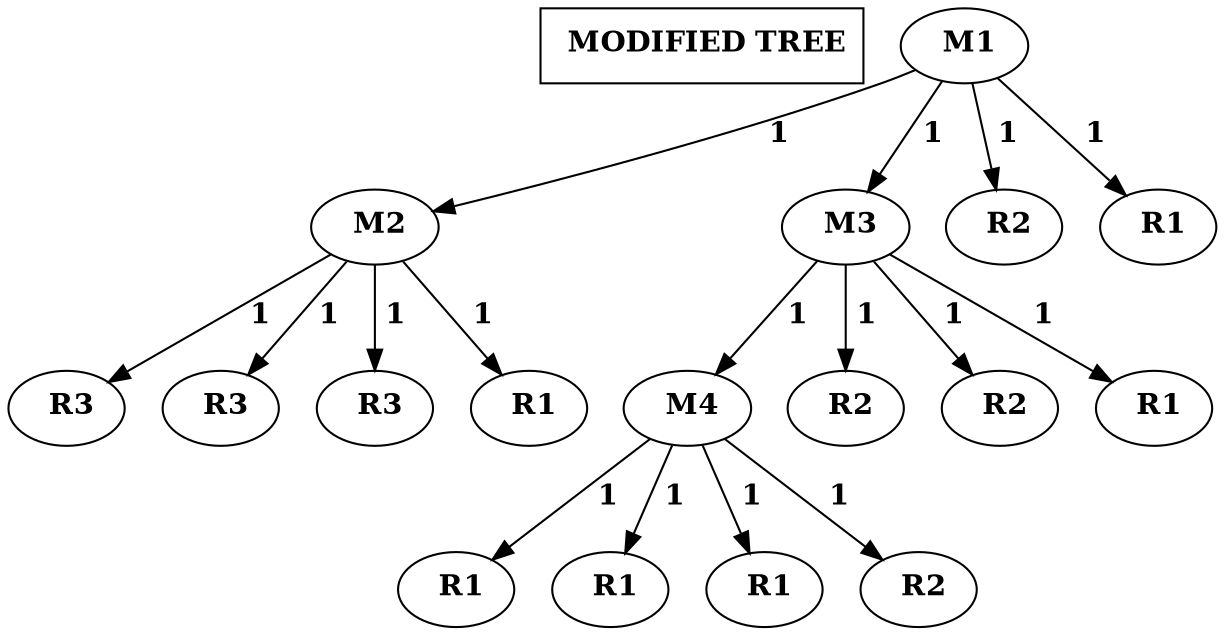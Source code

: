 digraph G {
tree[label=< <B>MODIFIED TREE</B>> shape=RECTANGLE style=BOLD ]
    1 [label=< <B>M1</B>>];
    2 [label=< <B>M2</B>>];
    1 -> 2 [label=< <B>1</B>>];
    1 [label=< <B>M1</B>>];
    3 [label=< <B>M3</B>>];
    1 -> 3 [label=< <B>1</B>>];
    1 [label=< <B>M1</B>>];
    100 [label=< <B>R2</B>>];
    1 -> 100 [label=< <B>1</B>>];
    1 [label=< <B>M1</B>>];
    200 [label=< <B>R1</B>>];
    1 -> 200 [label=< <B>1</B>>];
    3 [label=< <B>M3</B>>];
    4 [label=< <B>M4</B>>];
    3 -> 4 [label=< <B>1</B>>];
    3 [label=< <B>M3</B>>];
    300 [label=< <B>R2</B>>];
    3 -> 300 [label=< <B>1</B>>];
    3 [label=< <B>M3</B>>];
    400 [label=< <B>R2</B>>];
    3 -> 400 [label=< <B>1</B>>];
    3 [label=< <B>M3</B>>];
    500 [label=< <B>R1</B>>];
    3 -> 500 [label=< <B>1</B>>];
    2 [label=< <B>M2</B>>];
    600 [label=< <B>R3</B>>];
    2 -> 600 [label=< <B>1</B>>];
    2 [label=< <B>M2</B>>];
    700 [label=< <B>R3</B>>];
    2 -> 700 [label=< <B>1</B>>];
    2 [label=< <B>M2</B>>];
    800 [label=< <B>R3</B>>];
    2 -> 800 [label=< <B>1</B>>];
    2 [label=< <B>M2</B>>];
    900 [label=< <B>R1</B>>];
    2 -> 900 [label=< <B>1</B>>];
    4 [label=< <B>M4</B>>];
    1000 [label=< <B>R1</B>>];
    4 -> 1000 [label=< <B>1</B>>];
    4 [label=< <B>M4</B>>];
    1100 [label=< <B>R1</B>>];
    4 -> 1100 [label=< <B>1</B>>];
    4 [label=< <B>M4</B>>];
    1200 [label=< <B>R1</B>>];
    4 -> 1200 [label=< <B>1</B>>];
    4 [label=< <B>M4</B>>];
    1300 [label=< <B>R2</B>>];
    4 -> 1300 [label=< <B>1</B>>];
}